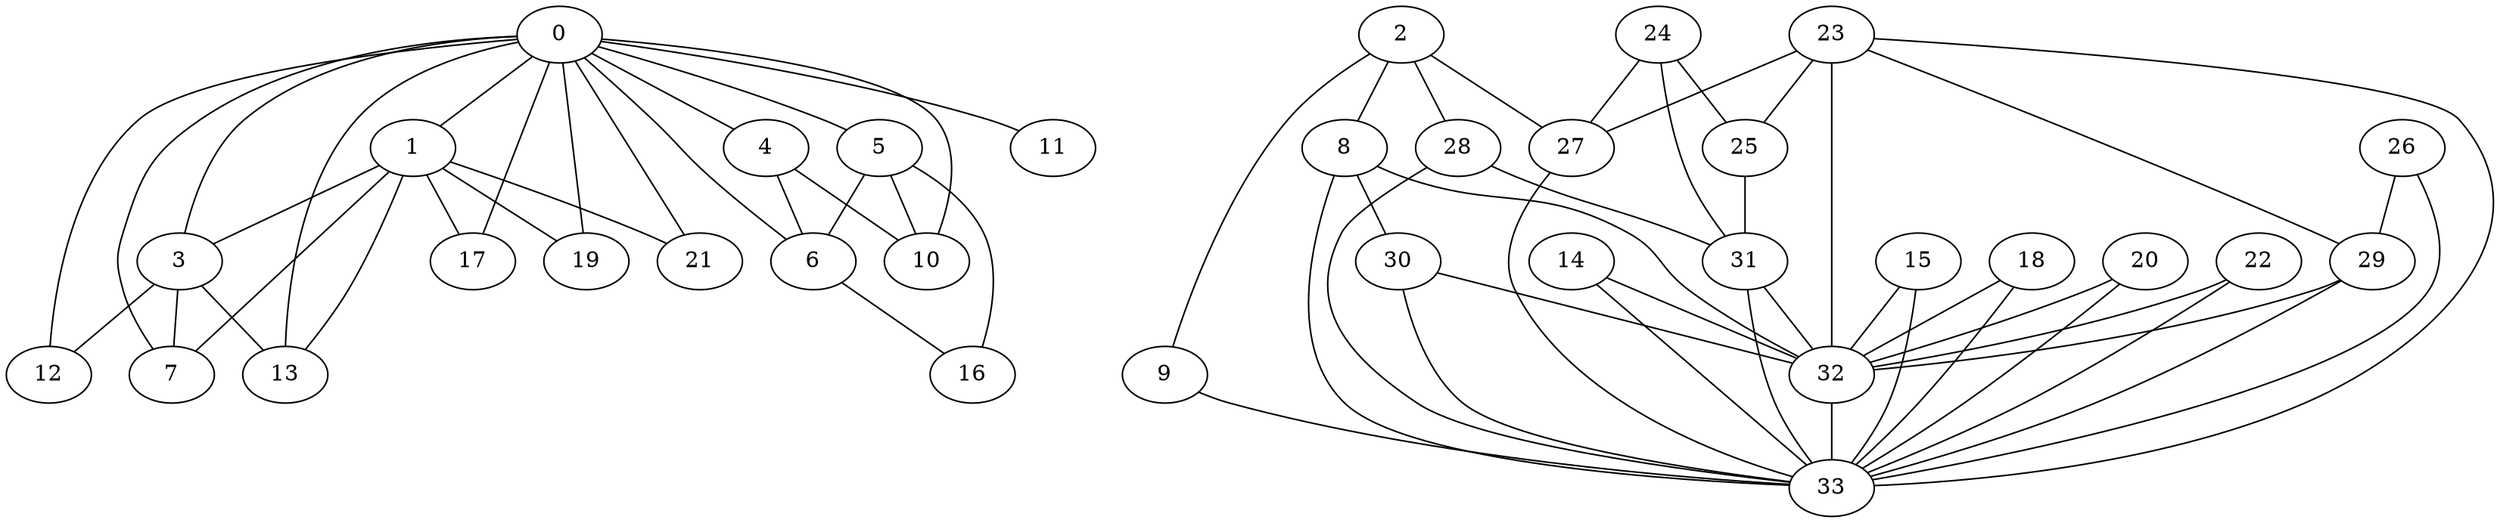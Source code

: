 strict graph "Zachary's Karate Club" {
0 [club="Mr. Hi"];
1 [club="Mr. Hi"];
2 [club="Mr. Hi"];
3 [club="Mr. Hi"];
4 [club="Mr. Hi"];
5 [club="Mr. Hi"];
6 [club="Mr. Hi"];
7 [club="Mr. Hi"];
8 [club="Mr. Hi"];
9 [club=Officer];
10 [club="Mr. Hi"];
11 [club="Mr. Hi"];
12 [club="Mr. Hi"];
13 [club="Mr. Hi"];
14 [club=Officer];
15 [club=Officer];
16 [club="Mr. Hi"];
17 [club="Mr. Hi"];
18 [club=Officer];
19 [club="Mr. Hi"];
20 [club=Officer];
21 [club="Mr. Hi"];
22 [club=Officer];
23 [club=Officer];
24 [club=Officer];
25 [club=Officer];
26 [club=Officer];
27 [club=Officer];
28 [club=Officer];
29 [club=Officer];
30 [club=Officer];
31 [club=Officer];
32 [club=Officer];
33 [club=Officer];
0 -- 1;
0 -- 3;
0 -- 4;
0 -- 5;
0 -- 6;
0 -- 7;
0 -- 10;
0 -- 11;
0 -- 12;
0 -- 13;
0 -- 17;
0 -- 19;
0 -- 21;
1 -- 17;
1 -- 3;
1 -- 21;
1 -- 19;
1 -- 7;
1 -- 13;
2 -- 8;
2 -- 9;
2 -- 27;
2 -- 28;
3 -- 7;
3 -- 12;
3 -- 13;
4 -- 10;
4 -- 6;
5 -- 16;
5 -- 10;
5 -- 6;
6 -- 16;
8 -- 32;
8 -- 30;
8 -- 33;
9 -- 33;
14 -- 32;
14 -- 33;
15 -- 32;
15 -- 33;
18 -- 32;
18 -- 33;
20 -- 32;
20 -- 33;
22 -- 32;
22 -- 33;
23 -- 32;
23 -- 25;
23 -- 27;
23 -- 29;
23 -- 33;
24 -- 25;
24 -- 27;
24 -- 31;
25 -- 31;
26 -- 33;
26 -- 29;
27 -- 33;
28 -- 33;
28 -- 31;
29 -- 32;
29 -- 33;
30 -- 33;
30 -- 32;
31 -- 32;
31 -- 33;
32 -- 33;
}
